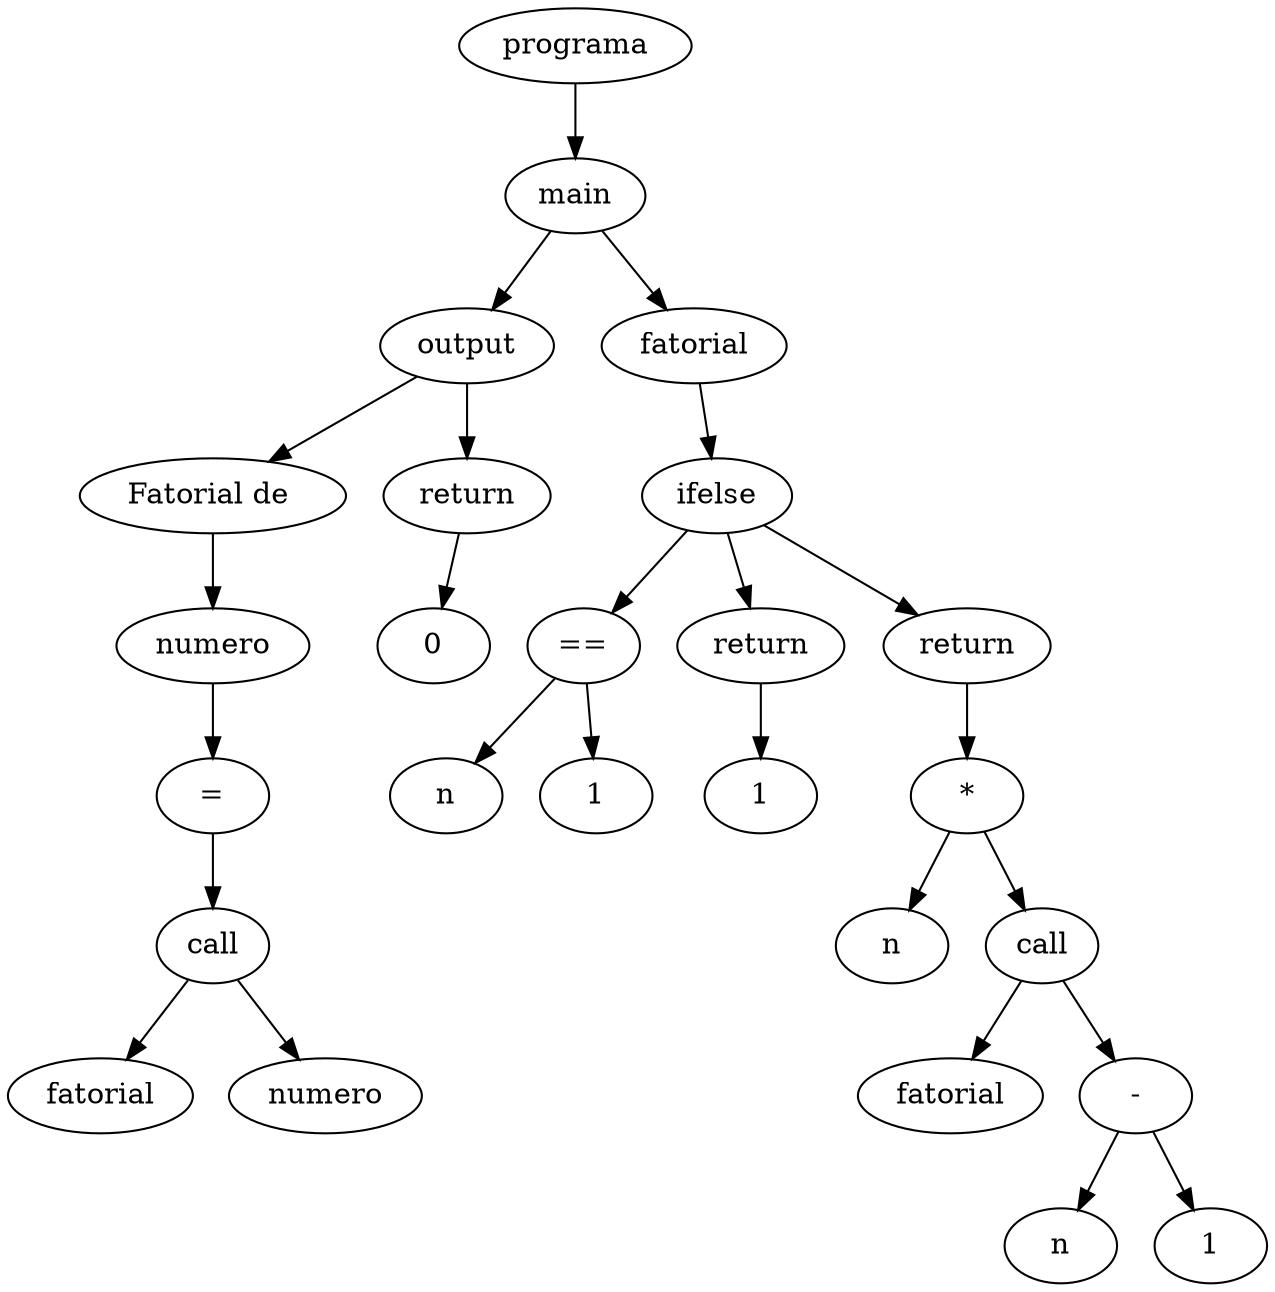 digraph G {
node_0x18baea0 [label="programa"]
node_0x18ba920 [label="main"]
node_0x18ba790 [label="output"]
node_0x18ba090 [label="Fatorial de "]
node_0x18ba540 [label="numero"]
node_0x18ba570 [label=" = "]
node_0x18ba740 [label="call"]
node_0x18ba660 [label="fatorial"]
node_0x18ba740 -> node_0x18ba660
node_0x18ba710 [label="numero"]
node_0x18ba740 -> node_0x18ba710
node_0x18ba570 -> node_0x18ba740
node_0x18ba540 -> node_0x18ba570
node_0x18ba090 -> node_0x18ba540
node_0x18ba790 -> node_0x18ba090
node_0x18ba8d0 [label="return"]
node_0x18ba7e0 [label="0"]
node_0x18ba8d0 -> node_0x18ba7e0
node_0x18ba790 -> node_0x18ba8d0
node_0x18ba920 -> node_0x18ba790
node_0x18bae50 [label="fatorial"]
node_0x18bac00 [label="ifelse"]
node_0x18bab30 [label="=="]
node_0x18ba970 [label="n"]
node_0x18bab30 -> node_0x18ba970
node_0x18baa40 [label="1"]
node_0x18bab30 -> node_0x18baa40
node_0x18bac00 -> node_0x18bab30
node_0x18babb0 [label="return"]
node_0x18bab80 [label="1"]
node_0x18babb0 -> node_0x18bab80
node_0x18bac00 -> node_0x18babb0
node_0x18bae00 [label="return"]
node_0x18badb0 [label="*"]
node_0x18bac50 [label="n"]
node_0x18badb0 -> node_0x18bac50
node_0x18bad60 [label="call"]
node_0x18bac80 [label="fatorial"]
node_0x18bad60 -> node_0x18bac80
node_0x18bad10 [label="-"]
node_0x18bacb0 [label="n"]
node_0x18bad10 -> node_0x18bacb0
node_0x18bace0 [label="1"]
node_0x18bad10 -> node_0x18bace0
node_0x18bad60 -> node_0x18bad10
node_0x18badb0 -> node_0x18bad60
node_0x18bae00 -> node_0x18badb0
node_0x18bac00 -> node_0x18bae00
node_0x18bae50 -> node_0x18bac00
node_0x18ba920 -> node_0x18bae50
node_0x18baea0 -> node_0x18ba920
}
